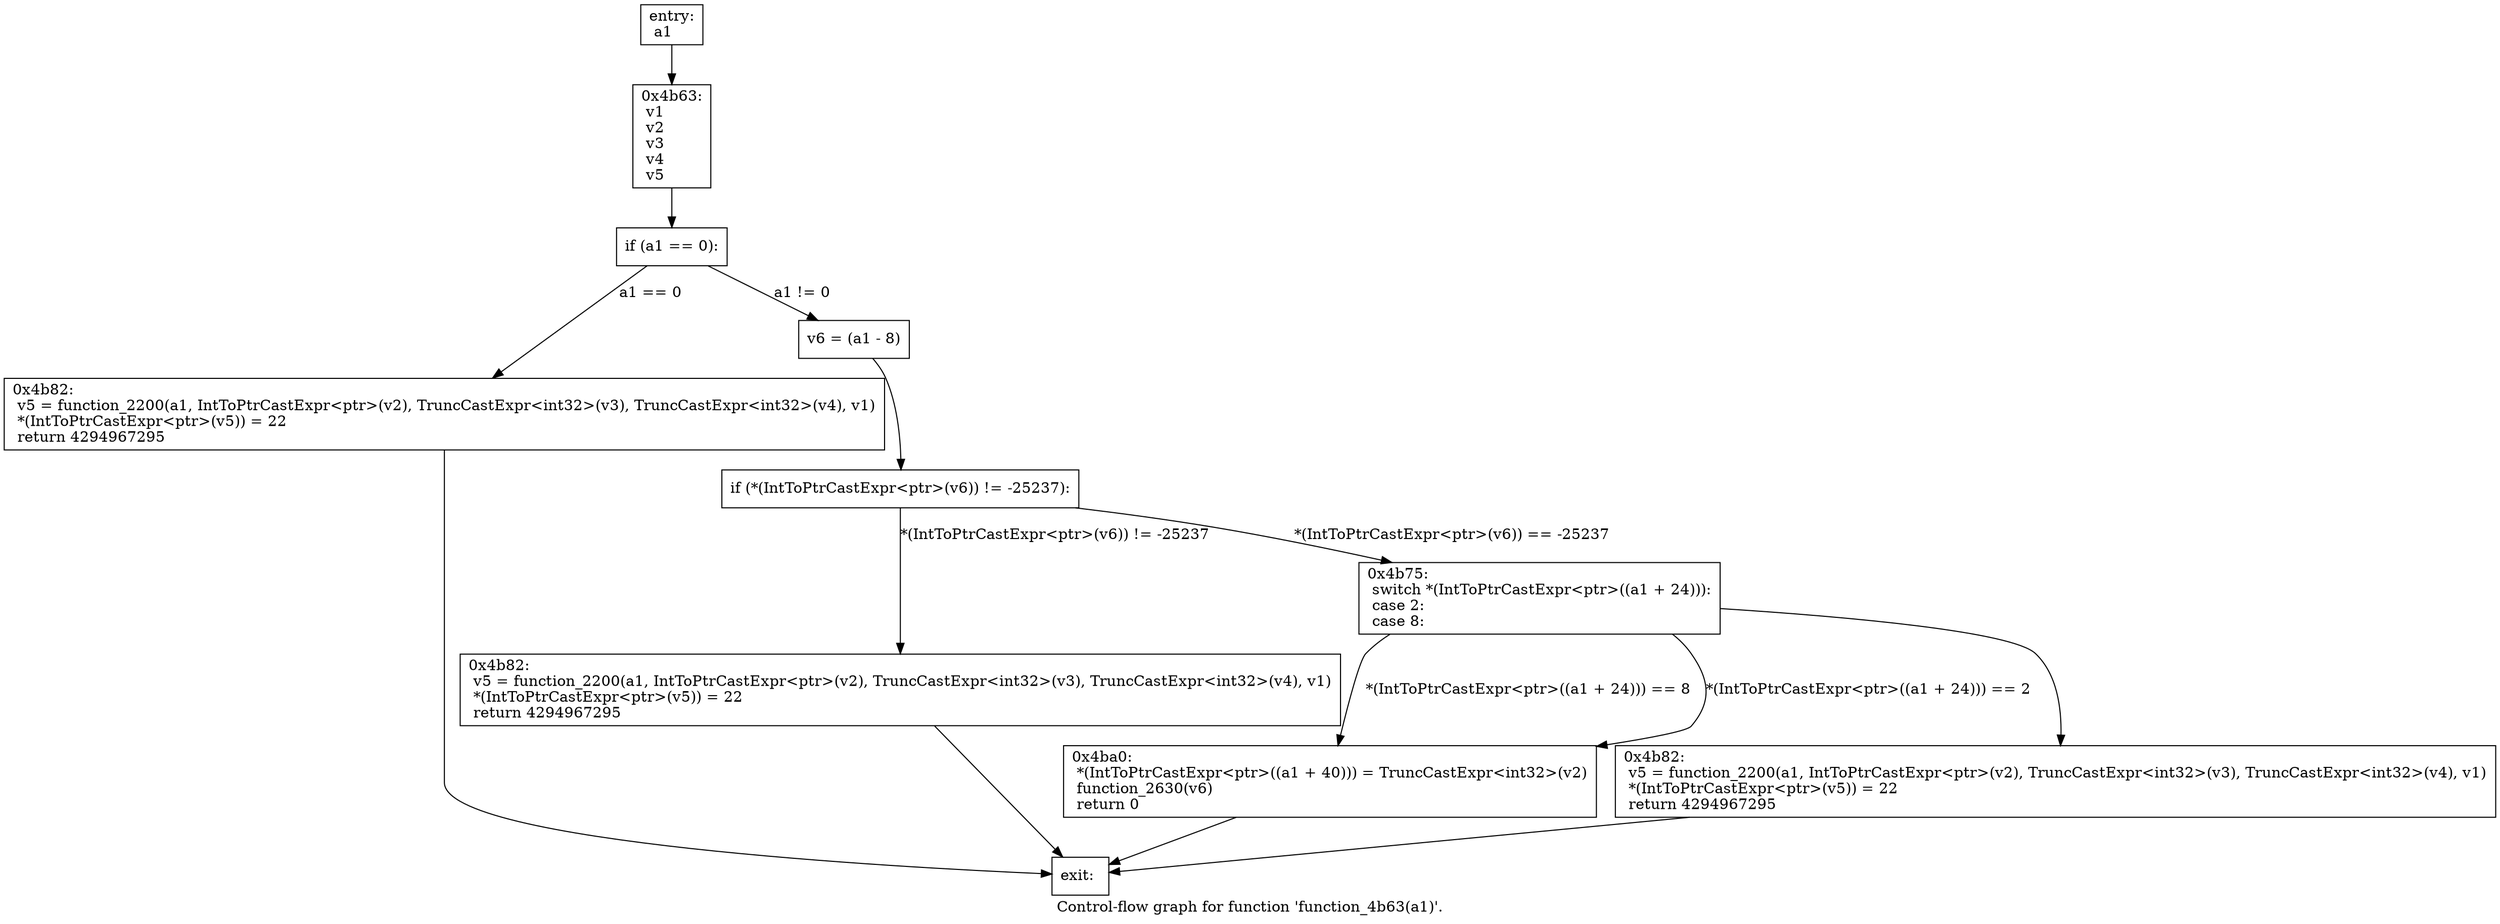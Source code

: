 digraph "Control-flow graph for function 'function_4b63(a1)'." {
  label="Control-flow graph for function 'function_4b63(a1)'.";
  node [shape=record];

  Node081A2360 [label="{entry:\l  a1\l}"];
  Node081A2360 -> Node081A22D0;
  Node081A22D0 [label="{0x4b63:\l  v1\l  v2\l  v3\l  v4\l  v5\l}"];
  Node081A22D0 -> Node081A1E50;
  Node081A1E50 [label="{  if (a1 == 0):\l}"];
  Node081A1E50 -> Node081A1DC0 [label="a1 == 0"];
  Node081A1E50 -> Node081A23F0 [label="a1 != 0"];
  Node081A1DC0 [label="{0x4b82:\l  v5 = function_2200(a1, IntToPtrCastExpr\<ptr\>(v2), TruncCastExpr\<int32\>(v3), TruncCastExpr\<int32\>(v4), v1)\l  *(IntToPtrCastExpr\<ptr\>(v5)) = 22\l  return 4294967295\l}"];
  Node081A1DC0 -> Node081A2168;
  Node081A23F0 [label="{  v6 = (a1 - 8)\l}"];
  Node081A23F0 -> Node081A1CE8;
  Node081A2168 [label="{exit:\l}"];
  Node081A1CE8 [label="{  if (*(IntToPtrCastExpr\<ptr\>(v6)) != -25237):\l}"];
  Node081A1CE8 -> Node081A24C8 [label="*(IntToPtrCastExpr\<ptr\>(v6)) != -25237"];
  Node081A1CE8 -> Node081A2240 [label="*(IntToPtrCastExpr\<ptr\>(v6)) == -25237"];
  Node081A24C8 [label="{0x4b82:\l  v5 = function_2200(a1, IntToPtrCastExpr\<ptr\>(v2), TruncCastExpr\<int32\>(v3), TruncCastExpr\<int32\>(v4), v1)\l  *(IntToPtrCastExpr\<ptr\>(v5)) = 22\l  return 4294967295\l}"];
  Node081A24C8 -> Node081A2168;
  Node081A2240 [label="{0x4b75:\l  switch *(IntToPtrCastExpr\<ptr\>((a1 + 24))):\l  case 2:\l  case 8:\l}"];
  Node081A2240 -> Node081A1CA0 [label="*(IntToPtrCastExpr\<ptr\>((a1 + 24))) == 8"];
  Node081A2240 -> Node081A2438;
  Node081A2240 -> Node081A1CA0 [label="*(IntToPtrCastExpr\<ptr\>((a1 + 24))) == 2"];
  Node081A1CA0 [label="{0x4ba0:\l  *(IntToPtrCastExpr\<ptr\>((a1 + 40))) = TruncCastExpr\<int32\>(v2)\l  function_2630(v6)\l  return 0\l}"];
  Node081A1CA0 -> Node081A2168;
  Node081A2438 [label="{0x4b82:\l  v5 = function_2200(a1, IntToPtrCastExpr\<ptr\>(v2), TruncCastExpr\<int32\>(v3), TruncCastExpr\<int32\>(v4), v1)\l  *(IntToPtrCastExpr\<ptr\>(v5)) = 22\l  return 4294967295\l}"];
  Node081A2438 -> Node081A2168;

}
